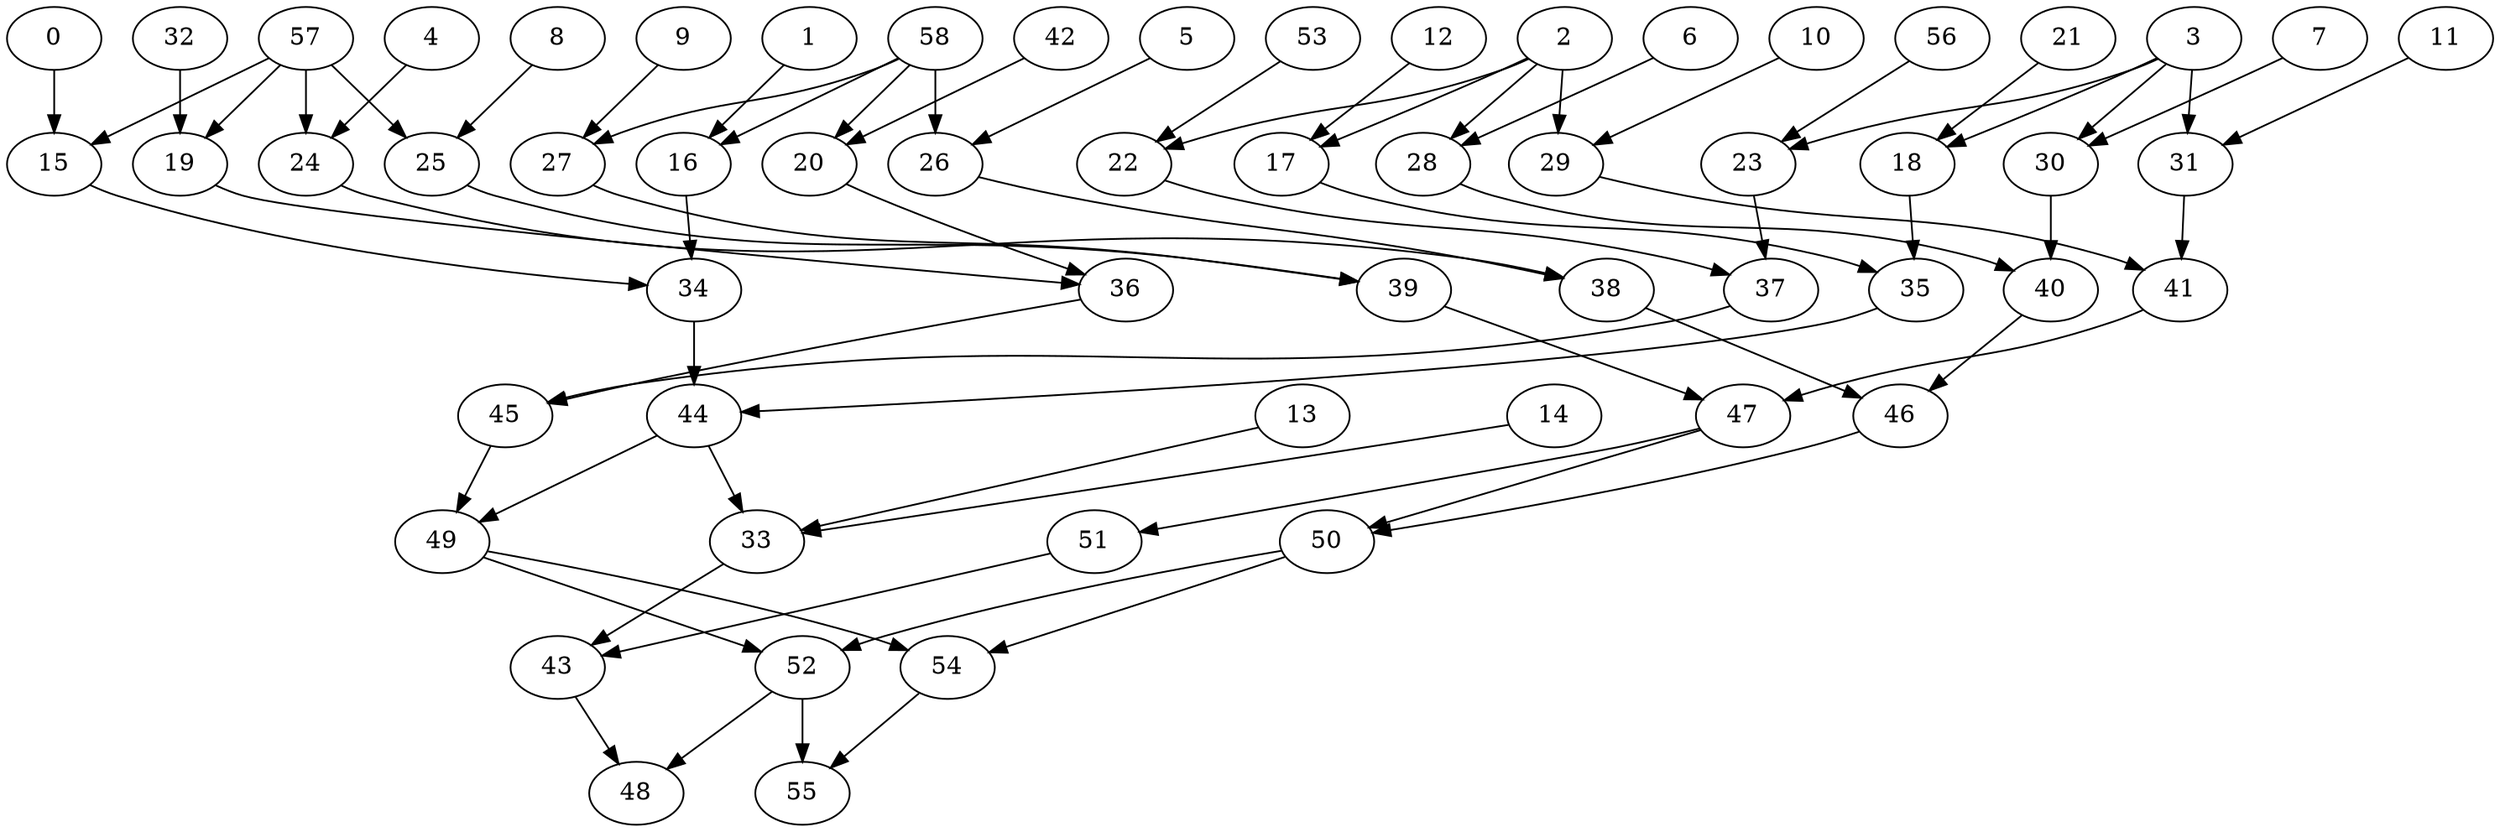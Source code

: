 digraph g {
0;
1;
2;
3;
4;
5;
6;
7;
8;
9;
10;
11;
12;
13;
14;
15;
16;
17;
18;
19;
20;
21;
22;
23;
24;
25;
26;
27;
28;
29;
30;
31;
32;
33;
34;
35;
36;
37;
38;
39;
40;
41;
42;
43;
44;
45;
46;
47;
48;
49;
50;
51;
52;
53;
54;
55;
56;
57;
58;
0 -> 15 [weight=0];
1 -> 16 [weight=0];
2 -> 17 [weight=0];
2 -> 22 [weight=0];
2 -> 28 [weight=0];
2 -> 29 [weight=0];
3 -> 18 [weight=0];
3 -> 23 [weight=0];
3 -> 30 [weight=0];
3 -> 31 [weight=0];
4 -> 24 [weight=0];
5 -> 26 [weight=0];
6 -> 28 [weight=0];
7 -> 30 [weight=0];
8 -> 25 [weight=0];
9 -> 27 [weight=0];
10 -> 29 [weight=0];
11 -> 31 [weight=0];
12 -> 17 [weight=0];
13 -> 33 [weight=0];
14 -> 33 [weight=0];
15 -> 34 [weight=0];
16 -> 34 [weight=0];
17 -> 35 [weight=0];
18 -> 35 [weight=0];
19 -> 36 [weight=0];
20 -> 36 [weight=0];
21 -> 18 [weight=0];
22 -> 37 [weight=0];
23 -> 37 [weight=0];
24 -> 38 [weight=0];
25 -> 39 [weight=0];
26 -> 38 [weight=0];
27 -> 39 [weight=0];
28 -> 40 [weight=0];
29 -> 41 [weight=0];
30 -> 40 [weight=1];
31 -> 41 [weight=0];
32 -> 19 [weight=0];
33 -> 43 [weight=0];
34 -> 44 [weight=1];
35 -> 44 [weight=0];
36 -> 45 [weight=0];
37 -> 45 [weight=0];
38 -> 46 [weight=0];
39 -> 47 [weight=0];
40 -> 46 [weight=0];
41 -> 47 [weight=0];
42 -> 20 [weight=0];
43 -> 48 [weight=0];
44 -> 33 [weight=0];
44 -> 49 [weight=0];
45 -> 49 [weight=0];
46 -> 50 [weight=0];
47 -> 50 [weight=0];
47 -> 51 [weight=0];
49 -> 52 [weight=0];
49 -> 54 [weight=0];
50 -> 52 [weight=0];
50 -> 54 [weight=0];
51 -> 43 [weight=0];
52 -> 48 [weight=0];
52 -> 55 [weight=1];
53 -> 22 [weight=0];
54 -> 55 [weight=0];
56 -> 23 [weight=0];
57 -> 15 [weight=0];
57 -> 19 [weight=0];
57 -> 24 [weight=1];
57 -> 25 [weight=0];
58 -> 16 [weight=0];
58 -> 20 [weight=0];
58 -> 26 [weight=0];
58 -> 27 [weight=0];
}
